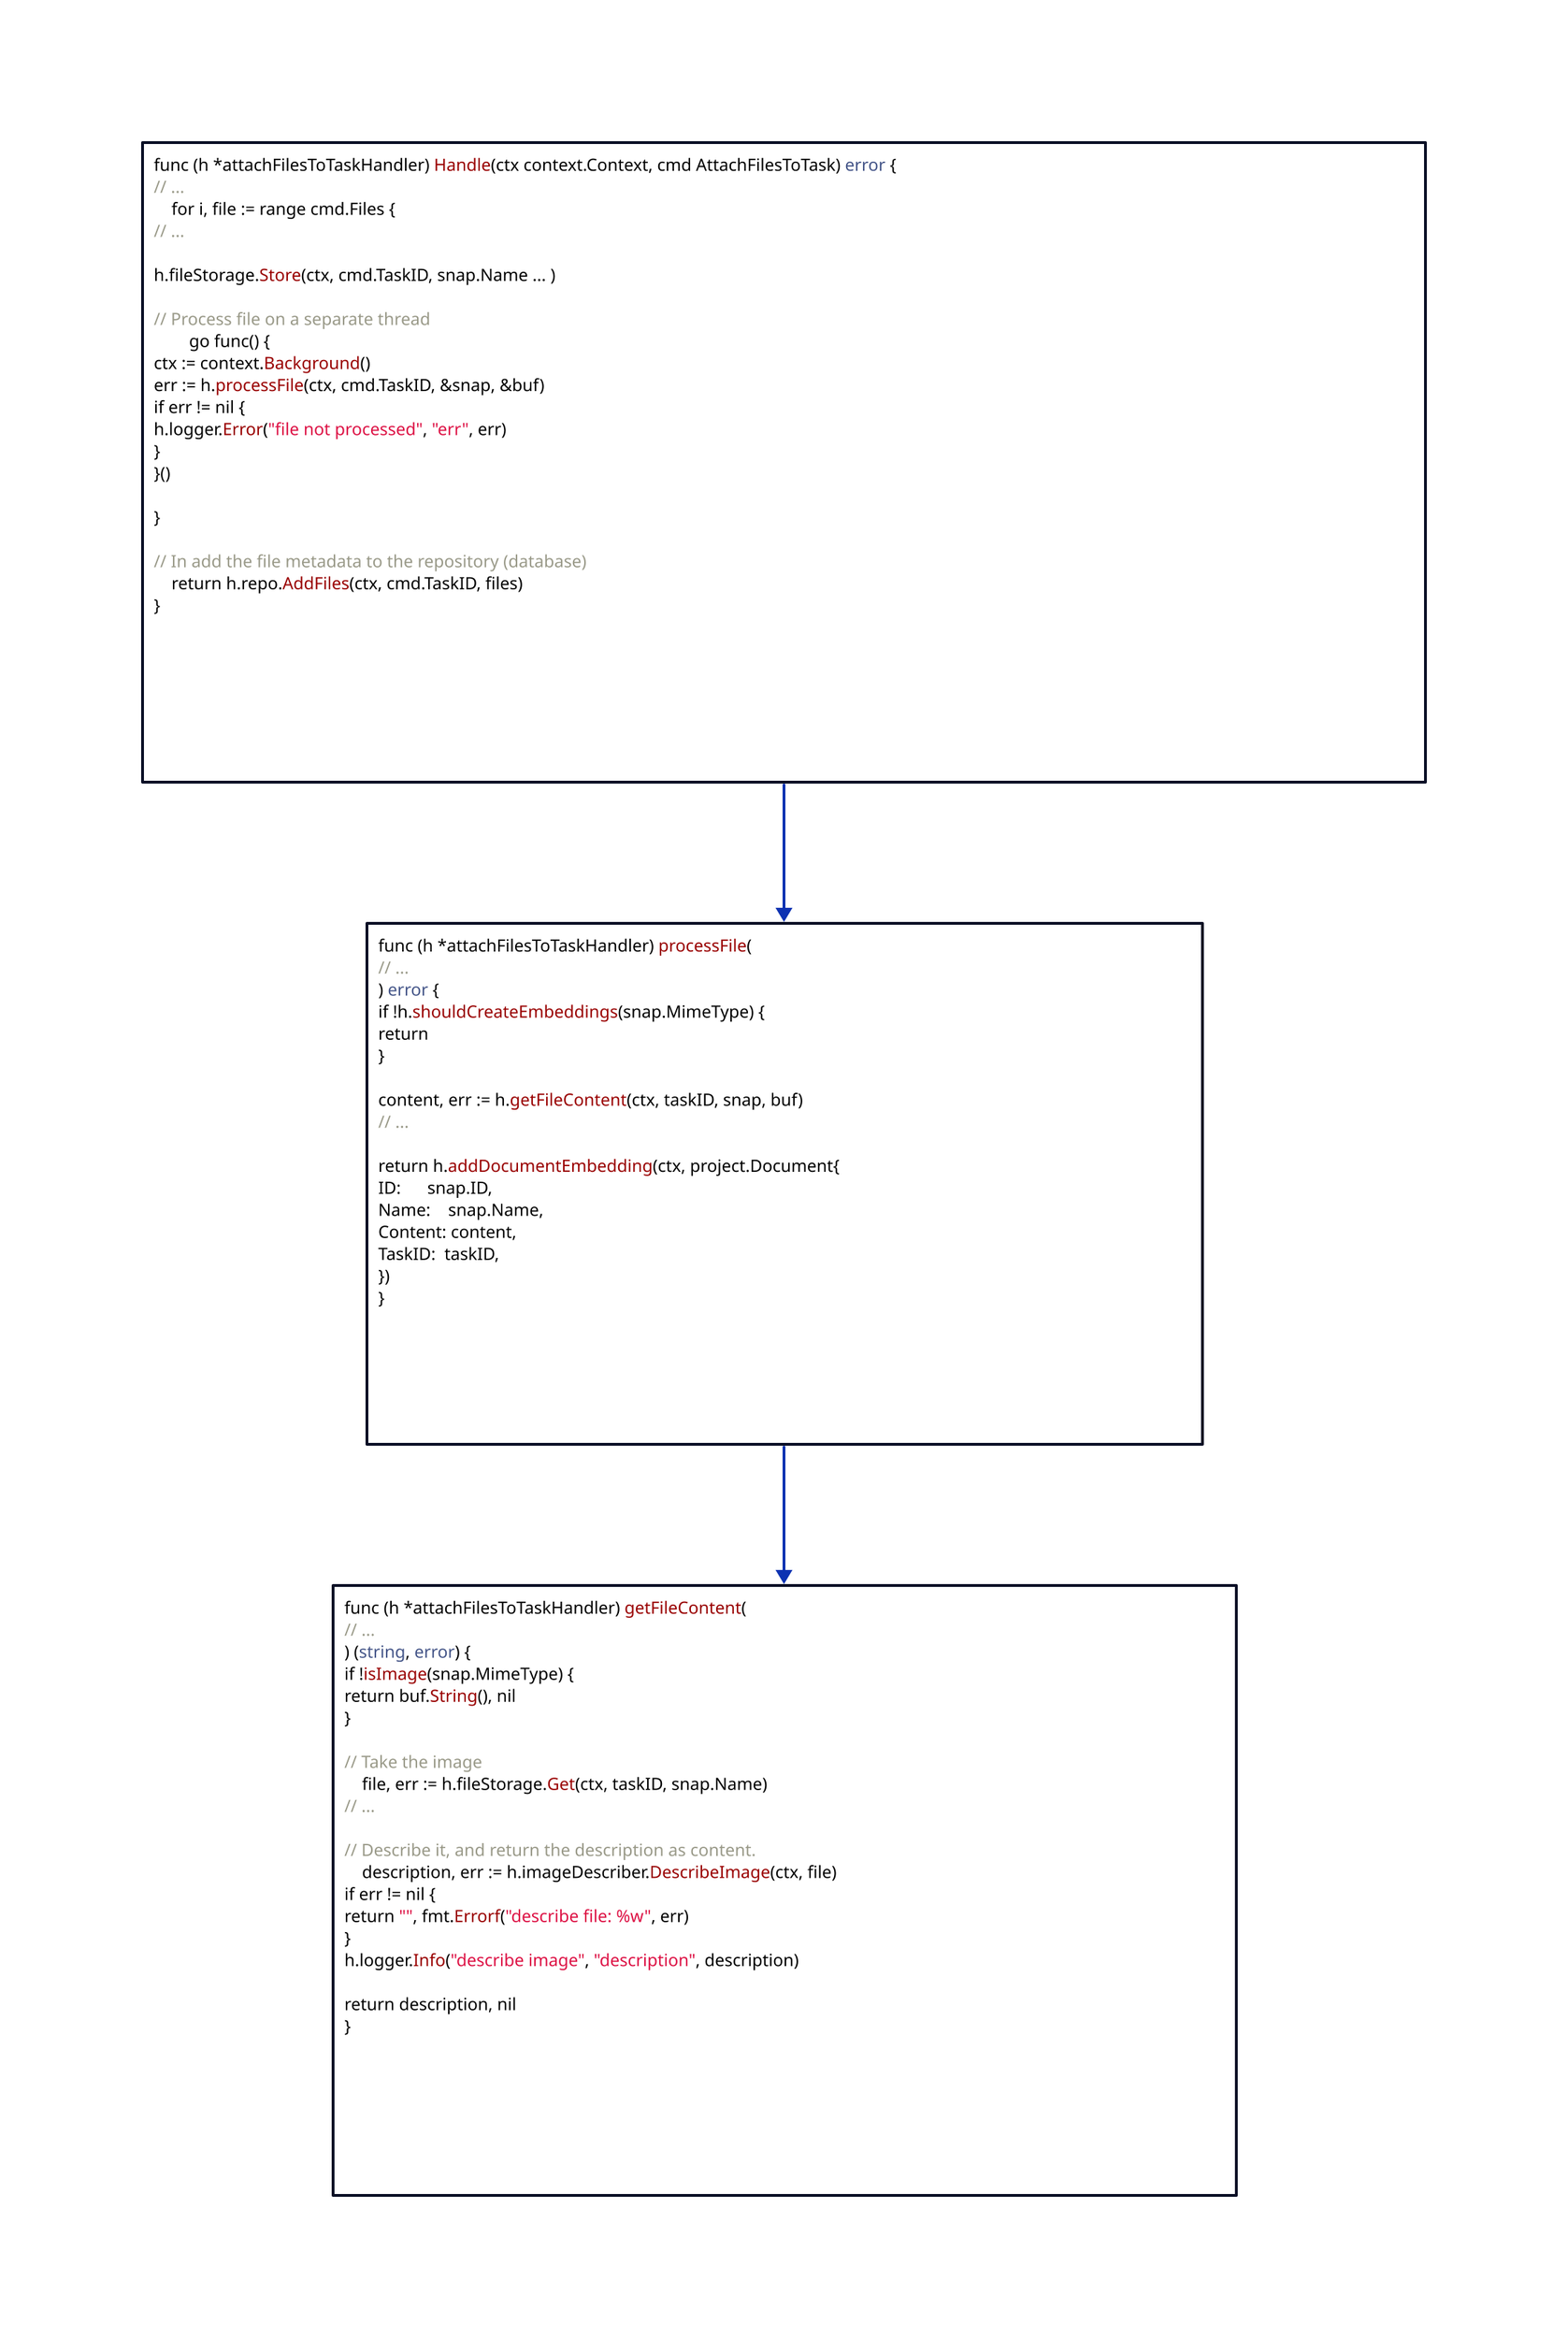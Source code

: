 file-handler: |go
  func (h *attachFilesToTaskHandler) Handle(ctx context.Context, cmd AttachFilesToTask) error {
  	// ...
  	for i, file := range cmd.Files {
  		// ...

  	    h.fileStorage.Store(ctx, cmd.TaskID, snap.Name ... )

  		// Process file on a separate thread
  		go func() {
  			ctx := context.Background()
  			err := h.processFile(ctx, cmd.TaskID, &snap, &buf)
  			if err != nil {
  				h.logger.Error("file not processed", "err", err)
  			}
  		}()

  	}

    // In add the file metadata to the repository (database)
  	return h.repo.AddFiles(ctx, cmd.TaskID, files)
  }
|

file-process: |go
  func (h *attachFilesToTaskHandler) processFile(
  	// ...
  ) error {
  	if !h.shouldCreateEmbeddings(snap.MimeType) {
  		return
  	}

  	content, err := h.getFileContent(ctx, taskID, snap, buf)
  	// ...

  	return h.addDocumentEmbedding(ctx, project.Document{
  		ID:      snap.ID,
  		Name:    snap.Name,
  		Content: content,
  		TaskID:  taskID,
  	})
  }
|

get-file-content: |go
  func (h *attachFilesToTaskHandler) getFileContent(
  	// ...
  ) (string, error) {
  	if !isImage(snap.MimeType) {
  		return buf.String(), nil
  	}

      // Take the image
  	file, err := h.fileStorage.Get(ctx, taskID, snap.Name)
  	// ...

      // Describe it, and return the description as content.
  	description, err := h.imageDescriber.DescribeImage(ctx, file)
  	if err != nil {
  		return "", fmt.Errorf("describe file: %w", err)
  	}
  	h.logger.Info("describe image", "description", description)

  	return description, nil
  }
|

file-handler -> file-process -> get-file-content
